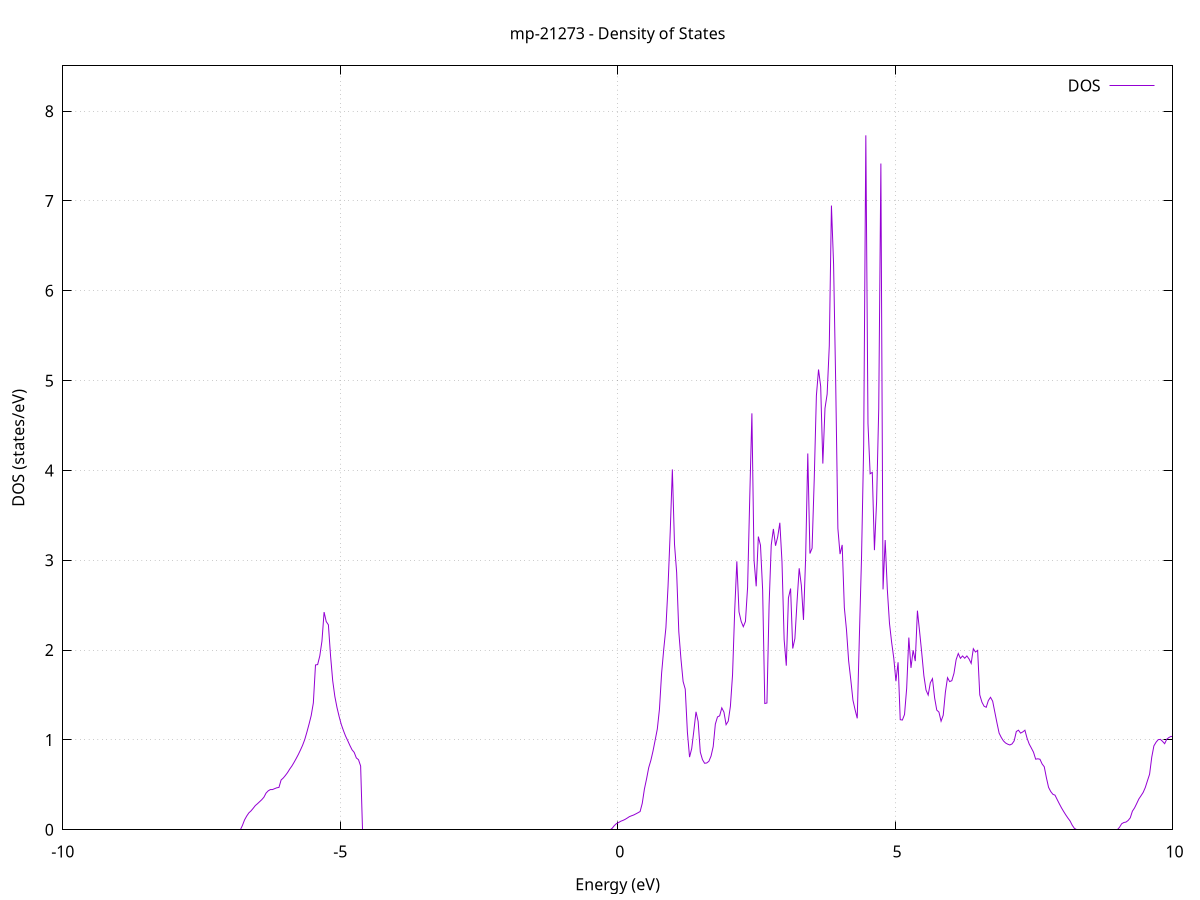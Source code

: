 set title 'mp-21273 - Density of States'
set xlabel 'Energy (eV)'
set ylabel 'DOS (states/eV)'
set grid
set xrange [-10:10]
set yrange [0:8.504]
set xzeroaxis lt -1
set terminal png size 800,600
set output 'mp-21273_dos_gnuplot.png'
plot '-' using 1:2 with lines title 'DOS'
-51.590600 0.000000
-51.551900 0.000000
-51.513100 0.000000
-51.474400 0.000000
-51.435600 0.000000
-51.396900 0.000000
-51.358200 0.000000
-51.319400 0.000000
-51.280700 0.000000
-51.241900 0.000000
-51.203200 0.000000
-51.164400 0.000000
-51.125700 0.000000
-51.086900 0.000000
-51.048200 0.000000
-51.009500 0.000000
-50.970700 0.000000
-50.932000 0.000000
-50.893200 0.000000
-50.854500 0.000000
-50.815700 0.000000
-50.777000 0.000000
-50.738200 0.000000
-50.699500 0.000000
-50.660800 0.000000
-50.622000 0.000000
-50.583300 0.000000
-50.544500 0.000000
-50.505800 0.000000
-50.467000 0.000000
-50.428300 0.000000
-50.389500 0.000000
-50.350800 0.000000
-50.312100 0.000000
-50.273300 0.000000
-50.234600 0.000000
-50.195800 0.000000
-50.157100 0.000000
-50.118300 0.000000
-50.079600 0.000000
-50.040800 0.000000
-50.002100 0.000000
-49.963300 0.000000
-49.924600 0.000000
-49.885900 0.000000
-49.847100 0.000000
-49.808400 0.000000
-49.769600 0.000000
-49.730900 0.000000
-49.692100 0.000000
-49.653400 0.000000
-49.614600 0.000000
-49.575900 0.000000
-49.537200 0.000000
-49.498400 0.000000
-49.459700 0.000000
-49.420900 0.000000
-49.382200 0.000000
-49.343400 0.000000
-49.304700 0.000000
-49.265900 0.000000
-49.227200 0.000000
-49.188500 0.000000
-49.149700 0.000000
-49.111000 0.000000
-49.072200 0.000000
-49.033500 0.000000
-48.994700 0.000000
-48.956000 0.000000
-48.917200 0.000000
-48.878500 0.000000
-48.839800 0.000000
-48.801000 0.000000
-48.762300 0.000000
-48.723500 0.000000
-48.684800 0.000000
-48.646000 0.000000
-48.607300 0.000000
-48.568500 0.000000
-48.529800 0.000000
-48.491000 0.000000
-48.452300 0.000000
-48.413600 0.000000
-48.374800 0.000000
-48.336100 0.000000
-48.297300 0.000000
-48.258600 0.000000
-48.219800 0.000000
-48.181100 0.000000
-48.142300 0.000000
-48.103600 0.000000
-48.064900 21.377100
-48.026100 19.480300
-47.987400 21.024100
-47.948600 15.935100
-47.909900 23.476400
-47.871100 0.000000
-47.832400 0.000000
-47.793600 44.021400
-47.754900 0.000000
-47.716200 0.000000
-47.677400 0.000000
-47.638700 0.000000
-47.599900 0.000000
-47.561200 0.000000
-47.522400 0.000000
-47.483700 0.000000
-47.444900 0.000000
-47.406200 0.000000
-47.367500 0.000000
-47.328700 0.000000
-47.290000 0.000000
-47.251200 0.000000
-47.212500 0.000000
-47.173700 0.000000
-47.135000 0.000000
-47.096200 0.000000
-47.057500 0.000000
-47.018700 0.000000
-46.980000 0.000000
-46.941300 0.000000
-46.902500 0.000000
-46.863800 0.000000
-46.825000 0.000000
-46.786300 0.000000
-46.747500 0.000000
-46.708800 0.000000
-46.670000 0.000000
-46.631300 0.000000
-46.592600 0.000000
-46.553800 0.000000
-46.515100 0.000000
-46.476300 0.000000
-46.437600 0.000000
-46.398800 0.000000
-46.360100 0.000000
-46.321300 0.000000
-46.282600 0.000000
-46.243900 0.000000
-46.205100 0.000000
-46.166400 0.000000
-46.127600 0.000000
-46.088900 0.000000
-46.050100 0.000000
-46.011400 0.000000
-45.972600 0.000000
-45.933900 0.000000
-45.895200 0.000000
-45.856400 0.000000
-45.817700 0.000000
-45.778900 0.000000
-45.740200 0.000000
-45.701400 0.000000
-45.662700 0.000000
-45.623900 0.000000
-45.585200 0.000000
-45.546400 0.000000
-45.507700 0.000000
-45.469000 0.000000
-45.430200 0.000000
-45.391500 0.000000
-45.352700 0.000000
-45.314000 0.000000
-45.275200 0.000000
-45.236500 0.000000
-45.197700 0.000000
-45.159000 0.000000
-45.120300 0.000000
-45.081500 0.000000
-45.042800 0.000000
-45.004000 0.000000
-44.965300 0.000000
-44.926500 0.000000
-44.887800 0.000000
-44.849000 0.000000
-44.810300 0.000000
-44.771600 0.000000
-44.732800 0.000000
-44.694100 0.000000
-44.655300 0.000000
-44.616600 0.000000
-44.577800 0.000000
-44.539100 0.000000
-44.500300 0.000000
-44.461600 0.000000
-44.422800 0.000000
-44.384100 0.000000
-44.345400 0.000000
-44.306600 0.000000
-44.267900 0.000000
-44.229100 0.000000
-44.190400 0.000000
-44.151600 0.000000
-44.112900 0.000000
-44.074100 0.000000
-44.035400 0.000000
-43.996700 0.000000
-43.957900 0.000000
-43.919200 0.000000
-43.880400 0.000000
-43.841700 0.000000
-43.802900 0.000000
-43.764200 0.000000
-43.725400 0.000000
-43.686700 0.000000
-43.648000 0.000000
-43.609200 0.000000
-43.570500 0.000000
-43.531700 0.000000
-43.493000 0.000000
-43.454200 0.000000
-43.415500 0.000000
-43.376700 0.000000
-43.338000 0.000000
-43.299300 0.000000
-43.260500 0.000000
-43.221800 0.000000
-43.183000 0.000000
-43.144300 0.000000
-43.105500 0.000000
-43.066800 0.000000
-43.028000 0.000000
-42.989300 0.000000
-42.950500 0.000000
-42.911800 0.000000
-42.873100 0.000000
-42.834300 0.000000
-42.795600 0.000000
-42.756800 0.000000
-42.718100 0.000000
-42.679300 0.000000
-42.640600 0.000000
-42.601800 0.000000
-42.563100 0.000000
-42.524400 0.000000
-42.485600 0.000000
-42.446900 0.000000
-42.408100 0.000000
-42.369400 0.000000
-42.330600 0.000000
-42.291900 0.000000
-42.253100 0.000000
-42.214400 0.000000
-42.175700 0.000000
-42.136900 0.000000
-42.098200 0.000000
-42.059400 0.000000
-42.020700 0.000000
-41.981900 0.000000
-41.943200 0.000000
-41.904400 0.000000
-41.865700 0.000000
-41.827000 0.000000
-41.788200 0.000000
-41.749500 0.000000
-41.710700 0.000000
-41.672000 0.000000
-41.633200 0.000000
-41.594500 0.000000
-41.555700 0.000000
-41.517000 0.000000
-41.478200 0.000000
-41.439500 0.000000
-41.400800 0.000000
-41.362000 0.000000
-41.323300 0.000000
-41.284500 0.000000
-41.245800 0.000000
-41.207000 0.000000
-41.168300 0.000000
-41.129500 0.000000
-41.090800 0.000000
-41.052100 0.000000
-41.013300 0.000000
-40.974600 0.000000
-40.935800 0.000000
-40.897100 0.000000
-40.858300 0.000000
-40.819600 0.000000
-40.780800 0.000000
-40.742100 0.000000
-40.703400 0.000000
-40.664600 0.000000
-40.625900 0.000000
-40.587100 0.000000
-40.548400 0.000000
-40.509600 0.000000
-40.470900 0.000000
-40.432100 0.000000
-40.393400 0.000000
-40.354700 0.000000
-40.315900 0.000000
-40.277200 0.000000
-40.238400 0.000000
-40.199700 0.000000
-40.160900 0.000000
-40.122200 0.000000
-40.083400 0.000000
-40.044700 0.000000
-40.005900 0.000000
-39.967200 0.000000
-39.928500 0.000000
-39.889700 0.000000
-39.851000 0.000000
-39.812200 0.000000
-39.773500 0.000000
-39.734700 0.000000
-39.696000 0.000000
-39.657200 0.000000
-39.618500 0.000000
-39.579800 0.000000
-39.541000 0.000000
-39.502300 0.000000
-39.463500 0.000000
-39.424800 0.000000
-39.386000 0.000000
-39.347300 0.000000
-39.308500 0.000000
-39.269800 0.000000
-39.231100 0.000000
-39.192300 0.000000
-39.153600 0.000000
-39.114800 0.000000
-39.076100 0.000000
-39.037300 0.000000
-38.998600 0.000000
-38.959800 0.000000
-38.921100 0.000000
-38.882400 0.000000
-38.843600 0.000000
-38.804900 0.000000
-38.766100 0.000000
-38.727400 0.000000
-38.688600 0.000000
-38.649900 0.000000
-38.611100 0.000000
-38.572400 0.000000
-38.533600 0.000000
-38.494900 0.000000
-38.456200 0.000000
-38.417400 0.000000
-38.378700 0.000000
-38.339900 0.000000
-38.301200 0.000000
-38.262400 0.000000
-38.223700 0.000000
-38.184900 0.000000
-38.146200 0.000000
-38.107500 0.000000
-38.068700 0.000000
-38.030000 0.000000
-37.991200 0.000000
-37.952500 0.000000
-37.913700 0.000000
-37.875000 0.000000
-37.836200 0.000000
-37.797500 0.000000
-37.758800 0.000000
-37.720000 0.000000
-37.681300 0.000000
-37.642500 0.000000
-37.603800 0.000000
-37.565000 0.000000
-37.526300 0.000000
-37.487500 0.000000
-37.448800 0.000000
-37.410100 0.000000
-37.371300 0.000000
-37.332600 0.000000
-37.293800 0.000000
-37.255100 0.000000
-37.216300 0.000000
-37.177600 0.000000
-37.138800 0.000000
-37.100100 0.000000
-37.061300 0.000000
-37.022600 0.000000
-36.983900 0.000000
-36.945100 0.000000
-36.906400 0.000000
-36.867600 0.000000
-36.828900 0.000000
-36.790100 0.000000
-36.751400 0.000000
-36.712600 0.000000
-36.673900 0.000000
-36.635200 0.000000
-36.596400 0.000000
-36.557700 0.000000
-36.518900 0.000000
-36.480200 0.000000
-36.441400 0.000000
-36.402700 0.000000
-36.363900 0.000000
-36.325200 0.000000
-36.286500 0.000000
-36.247700 0.000000
-36.209000 0.000000
-36.170200 0.000000
-36.131500 0.000000
-36.092700 0.000000
-36.054000 0.000000
-36.015200 0.000000
-35.976500 0.000000
-35.937700 0.000000
-35.899000 0.000000
-35.860300 0.000000
-35.821500 0.000000
-35.782800 0.000000
-35.744000 0.000000
-35.705300 0.000000
-35.666500 0.000000
-35.627800 0.000000
-35.589000 0.000000
-35.550300 0.000000
-35.511600 0.000000
-35.472800 0.000000
-35.434100 0.000000
-35.395300 0.000000
-35.356600 0.000000
-35.317800 0.000000
-35.279100 0.000000
-35.240300 0.000000
-35.201600 0.000000
-35.162900 0.000000
-35.124100 0.000000
-35.085400 0.000000
-35.046600 0.000000
-35.007900 0.000000
-34.969100 0.000000
-34.930400 0.000000
-34.891600 0.000000
-34.852900 0.000000
-34.814200 0.000000
-34.775400 0.000000
-34.736700 0.000000
-34.697900 0.000000
-34.659200 0.000000
-34.620400 0.000000
-34.581700 0.000000
-34.542900 0.000000
-34.504200 0.000000
-34.465400 0.000000
-34.426700 0.000000
-34.388000 0.000000
-34.349200 0.000000
-34.310500 0.000000
-34.271700 0.000000
-34.233000 0.000000
-34.194200 0.000000
-34.155500 0.000000
-34.116700 0.000000
-34.078000 0.000000
-34.039300 0.000000
-34.000500 0.000000
-33.961800 0.000000
-33.923000 0.000000
-33.884300 0.000000
-33.845500 0.000000
-33.806800 0.000000
-33.768000 0.000000
-33.729300 0.000000
-33.690600 0.000000
-33.651800 0.000000
-33.613100 0.000000
-33.574300 0.000000
-33.535600 0.000000
-33.496800 0.000000
-33.458100 0.000000
-33.419300 0.000000
-33.380600 0.000000
-33.341900 0.000000
-33.303100 0.000000
-33.264400 0.000000
-33.225600 0.000000
-33.186900 0.000000
-33.148100 0.000000
-33.109400 0.000000
-33.070600 0.000000
-33.031900 0.000000
-32.993100 0.000000
-32.954400 0.000000
-32.915700 0.000000
-32.876900 0.000000
-32.838200 0.000000
-32.799400 0.000000
-32.760700 0.000000
-32.721900 0.000000
-32.683200 0.000000
-32.644400 0.000000
-32.605700 0.000000
-32.567000 0.000000
-32.528200 0.000000
-32.489500 0.000000
-32.450700 0.000000
-32.412000 0.000000
-32.373200 0.000000
-32.334500 0.000000
-32.295700 0.000000
-32.257000 0.000000
-32.218300 0.000000
-32.179500 0.000000
-32.140800 0.000000
-32.102000 0.000000
-32.063300 0.000000
-32.024500 0.000000
-31.985800 0.000000
-31.947000 0.000000
-31.908300 0.000000
-31.869600 0.000000
-31.830800 0.000000
-31.792100 0.000000
-31.753300 0.000000
-31.714600 0.000000
-31.675800 0.000000
-31.637100 0.000000
-31.598300 0.000000
-31.559600 0.000000
-31.520800 0.000000
-31.482100 0.000000
-31.443400 0.000000
-31.404600 0.000000
-31.365900 0.000000
-31.327100 0.000000
-31.288400 0.000000
-31.249600 0.000000
-31.210900 0.000000
-31.172100 0.000000
-31.133400 0.000000
-31.094700 0.000000
-31.055900 0.000000
-31.017200 0.000000
-30.978400 0.000000
-30.939700 0.000000
-30.900900 0.000000
-30.862200 0.000000
-30.823400 0.000000
-30.784700 0.000000
-30.746000 0.000000
-30.707200 0.000000
-30.668500 0.000000
-30.629700 0.000000
-30.591000 0.000000
-30.552200 0.000000
-30.513500 0.000000
-30.474700 0.000000
-30.436000 0.000000
-30.397300 0.000000
-30.358500 0.000000
-30.319800 0.000000
-30.281000 0.000000
-30.242300 0.000000
-30.203500 0.000000
-30.164800 0.000000
-30.126000 0.000000
-30.087300 0.000000
-30.048500 0.000000
-30.009800 0.000000
-29.971100 0.000000
-29.932300 0.000000
-29.893600 0.000000
-29.854800 0.000000
-29.816100 0.000000
-29.777300 0.000000
-29.738600 0.000000
-29.699800 0.000000
-29.661100 0.000000
-29.622400 0.000000
-29.583600 0.000000
-29.544900 0.000000
-29.506100 0.000000
-29.467400 0.000000
-29.428600 0.000000
-29.389900 0.000000
-29.351100 0.000000
-29.312400 0.000000
-29.273700 0.000000
-29.234900 0.000000
-29.196200 0.000000
-29.157400 0.000000
-29.118700 0.000000
-29.079900 0.000000
-29.041200 0.000000
-29.002400 0.000000
-28.963700 0.000000
-28.925000 0.000000
-28.886200 0.000000
-28.847500 0.000000
-28.808700 0.000000
-28.770000 0.000000
-28.731200 0.000000
-28.692500 0.000000
-28.653700 0.000000
-28.615000 0.000000
-28.576200 0.000000
-28.537500 0.000000
-28.498800 0.000000
-28.460000 0.000000
-28.421300 0.000000
-28.382500 0.000000
-28.343800 0.000000
-28.305000 0.000000
-28.266300 0.000000
-28.227500 0.000000
-28.188800 0.000000
-28.150100 0.000000
-28.111300 0.000000
-28.072600 0.000000
-28.033800 0.000000
-27.995100 0.000000
-27.956300 0.000000
-27.917600 0.000000
-27.878800 0.000000
-27.840100 0.000000
-27.801400 0.000000
-27.762600 0.000000
-27.723900 0.000000
-27.685100 0.000000
-27.646400 0.000000
-27.607600 0.000000
-27.568900 0.000000
-27.530100 0.000000
-27.491400 0.000000
-27.452600 0.000000
-27.413900 0.000000
-27.375200 0.000000
-27.336400 0.000000
-27.297700 0.000000
-27.258900 0.000000
-27.220200 0.000000
-27.181400 0.000000
-27.142700 0.000000
-27.103900 0.000000
-27.065200 0.000000
-27.026500 0.000000
-26.987700 0.000000
-26.949000 0.000000
-26.910200 0.000000
-26.871500 0.000000
-26.832700 0.000000
-26.794000 0.000000
-26.755200 0.000000
-26.716500 0.000000
-26.677800 0.000000
-26.639000 0.000000
-26.600300 0.000000
-26.561500 0.000000
-26.522800 0.000000
-26.484000 0.000000
-26.445300 0.000000
-26.406500 0.000000
-26.367800 0.000000
-26.329100 0.000000
-26.290300 0.000000
-26.251600 0.000000
-26.212800 0.000000
-26.174100 0.000000
-26.135300 0.000000
-26.096600 0.000000
-26.057800 0.000000
-26.019100 0.000000
-25.980300 0.000000
-25.941600 0.000000
-25.902900 0.000000
-25.864100 0.000000
-25.825400 0.000000
-25.786600 0.000000
-25.747900 0.000000
-25.709100 0.000000
-25.670400 0.000000
-25.631600 0.000000
-25.592900 0.000000
-25.554200 0.000000
-25.515400 0.000000
-25.476700 0.000000
-25.437900 0.000000
-25.399200 0.000000
-25.360400 0.000000
-25.321700 0.000000
-25.282900 0.000000
-25.244200 0.000000
-25.205500 0.000000
-25.166700 0.000000
-25.128000 0.000000
-25.089200 0.000000
-25.050500 0.000000
-25.011700 0.000000
-24.973000 0.000000
-24.934200 0.000000
-24.895500 0.000000
-24.856800 0.000000
-24.818000 0.000000
-24.779300 0.000000
-24.740500 0.000000
-24.701800 0.000000
-24.663000 0.000000
-24.624300 0.000000
-24.585500 0.000000
-24.546800 0.000000
-24.508000 0.000000
-24.469300 0.000000
-24.430600 0.000000
-24.391800 0.000000
-24.353100 0.000000
-24.314300 0.000000
-24.275600 0.000000
-24.236800 0.000000
-24.198100 0.000000
-24.159300 0.000000
-24.120600 0.000000
-24.081900 0.000000
-24.043100 0.000000
-24.004400 0.000000
-23.965600 0.000000
-23.926900 0.000000
-23.888100 0.000000
-23.849400 0.000000
-23.810600 0.000000
-23.771900 0.000000
-23.733200 0.000000
-23.694400 0.000000
-23.655700 0.000000
-23.616900 0.000000
-23.578200 0.000000
-23.539400 0.000000
-23.500700 0.000000
-23.461900 0.000000
-23.423200 0.000000
-23.384500 0.000000
-23.345700 0.000000
-23.307000 0.000000
-23.268200 0.000000
-23.229500 0.000000
-23.190700 0.000000
-23.152000 0.000000
-23.113200 0.000000
-23.074500 0.000000
-23.035700 0.000000
-22.997000 0.000000
-22.958300 0.000000
-22.919500 0.000000
-22.880800 0.000000
-22.842000 0.000000
-22.803300 0.000000
-22.764500 0.000000
-22.725800 0.000000
-22.687000 0.000000
-22.648300 0.000000
-22.609600 0.000000
-22.570800 0.000000
-22.532100 0.000000
-22.493300 0.000000
-22.454600 0.000000
-22.415800 0.000000
-22.377100 0.000000
-22.338300 0.000000
-22.299600 0.000000
-22.260900 0.000000
-22.222100 0.000000
-22.183400 0.000000
-22.144600 0.000000
-22.105900 0.000000
-22.067100 0.000000
-22.028400 0.000000
-21.989600 0.000000
-21.950900 0.000000
-21.912200 0.000000
-21.873400 0.000000
-21.834700 0.000000
-21.795900 0.000000
-21.757200 0.000000
-21.718400 0.000000
-21.679700 0.000000
-21.640900 0.000000
-21.602200 0.000000
-21.563400 0.000000
-21.524700 0.000000
-21.486000 0.000000
-21.447200 0.000000
-21.408500 0.000000
-21.369700 0.000000
-21.331000 0.000000
-21.292200 0.000000
-21.253500 0.000000
-21.214700 0.000000
-21.176000 0.000000
-21.137300 0.000000
-21.098500 0.000000
-21.059800 0.000000
-21.021000 0.000000
-20.982300 0.000000
-20.943500 0.000000
-20.904800 0.000000
-20.866000 0.000000
-20.827300 0.000000
-20.788600 0.000000
-20.749800 0.000000
-20.711100 0.000000
-20.672300 0.000000
-20.633600 0.000000
-20.594800 0.000000
-20.556100 0.000000
-20.517300 0.000000
-20.478600 0.000000
-20.439900 0.000000
-20.401100 0.000000
-20.362400 0.000000
-20.323600 0.000000
-20.284900 0.000000
-20.246100 0.000000
-20.207400 0.000000
-20.168600 0.000000
-20.129900 0.000000
-20.091100 0.000000
-20.052400 0.000000
-20.013700 0.000000
-19.974900 0.000000
-19.936200 0.000000
-19.897400 0.000000
-19.858700 0.000000
-19.819900 0.000000
-19.781200 0.000000
-19.742400 0.000000
-19.703700 0.000000
-19.665000 0.000000
-19.626200 0.000000
-19.587500 0.000000
-19.548700 0.000000
-19.510000 0.000000
-19.471200 0.000000
-19.432500 0.000000
-19.393700 0.000000
-19.355000 0.000000
-19.316300 0.000000
-19.277500 0.000000
-19.238800 0.000000
-19.200000 0.000000
-19.161300 0.000000
-19.122500 0.000000
-19.083800 0.000000
-19.045000 0.000000
-19.006300 0.000000
-18.967500 0.000000
-18.928800 0.000000
-18.890100 0.000000
-18.851300 0.000000
-18.812600 0.000000
-18.773800 0.000000
-18.735100 0.000000
-18.696300 0.000000
-18.657600 0.000000
-18.618800 0.000000
-18.580100 0.000000
-18.541400 0.000000
-18.502600 0.000000
-18.463900 0.000000
-18.425100 0.000000
-18.386400 0.000000
-18.347600 0.000000
-18.308900 0.000000
-18.270100 0.000000
-18.231400 0.000000
-18.192700 0.000000
-18.153900 0.000000
-18.115200 0.000000
-18.076400 0.000000
-18.037700 0.000000
-17.998900 0.000000
-17.960200 0.000000
-17.921400 0.000000
-17.882700 0.000000
-17.844000 0.000000
-17.805200 0.000000
-17.766500 0.000000
-17.727700 0.000000
-17.689000 0.000000
-17.650200 0.000000
-17.611500 0.000000
-17.572700 0.000000
-17.534000 0.000000
-17.495200 0.000000
-17.456500 0.000000
-17.417800 0.000000
-17.379000 0.000000
-17.340300 0.000000
-17.301500 0.000000
-17.262800 0.000000
-17.224000 0.000000
-17.185300 0.000000
-17.146500 0.000000
-17.107800 0.000000
-17.069100 0.000000
-17.030300 0.000000
-16.991600 0.000000
-16.952800 0.000000
-16.914100 0.000000
-16.875300 0.000000
-16.836600 0.000000
-16.797800 0.000000
-16.759100 0.000000
-16.720400 0.000000
-16.681600 0.000000
-16.642900 0.000000
-16.604100 0.000000
-16.565400 0.000000
-16.526600 0.000000
-16.487900 0.000000
-16.449100 0.000000
-16.410400 0.000000
-16.371700 0.000000
-16.332900 0.000000
-16.294200 0.000000
-16.255400 0.000000
-16.216700 0.000000
-16.177900 0.000000
-16.139200 0.000000
-16.100400 0.000000
-16.061700 0.000000
-16.022900 0.000000
-15.984200 0.000000
-15.945500 0.000000
-15.906700 0.000000
-15.868000 0.000000
-15.829200 0.000000
-15.790500 0.000000
-15.751700 0.000000
-15.713000 0.000000
-15.674200 0.000000
-15.635500 0.000000
-15.596800 0.000000
-15.558000 0.000000
-15.519300 0.000000
-15.480500 0.000000
-15.441800 0.000000
-15.403000 0.000000
-15.364300 0.000000
-15.325500 0.000000
-15.286800 0.000000
-15.248100 0.000000
-15.209300 0.000000
-15.170600 0.000000
-15.131800 0.000000
-15.093100 0.000000
-15.054300 0.000000
-15.015600 0.000000
-14.976800 0.000000
-14.938100 0.000000
-14.899400 0.000000
-14.860600 0.000000
-14.821900 0.000000
-14.783100 0.000000
-14.744400 0.000000
-14.705600 0.000000
-14.666900 0.000000
-14.628100 0.000000
-14.589400 0.000000
-14.550600 0.000000
-14.511900 0.000000
-14.473200 0.000000
-14.434400 0.000000
-14.395700 0.000000
-14.356900 0.000000
-14.318200 0.000000
-14.279400 0.000000
-14.240700 0.000000
-14.201900 0.000000
-14.163200 0.000000
-14.124500 0.000000
-14.085700 0.000000
-14.047000 0.000000
-14.008200 0.000000
-13.969500 0.000000
-13.930700 0.000000
-13.892000 0.000000
-13.853200 0.000000
-13.814500 0.000000
-13.775800 0.000000
-13.737000 0.000000
-13.698300 0.000000
-13.659500 0.000000
-13.620800 0.000000
-13.582000 0.000000
-13.543300 0.000000
-13.504500 0.000000
-13.465800 0.000000
-13.427100 0.000000
-13.388300 0.000000
-13.349600 0.000000
-13.310800 0.000000
-13.272100 0.000000
-13.233300 0.000000
-13.194600 0.000000
-13.155800 0.000000
-13.117100 0.000000
-13.078300 0.000000
-13.039600 0.000000
-13.000900 0.000000
-12.962100 0.000000
-12.923400 0.000000
-12.884600 0.000000
-12.845900 0.000000
-12.807100 0.000000
-12.768400 0.000000
-12.729600 0.000000
-12.690900 0.000000
-12.652200 0.000000
-12.613400 0.000000
-12.574700 0.000000
-12.535900 0.000000
-12.497200 0.000000
-12.458400 0.000000
-12.419700 0.000000
-12.380900 0.000000
-12.342200 0.000000
-12.303500 0.000000
-12.264700 0.000000
-12.226000 0.000000
-12.187200 0.000000
-12.148500 0.000000
-12.109700 0.000000
-12.071000 0.000000
-12.032200 0.000000
-11.993500 0.000000
-11.954800 0.000000
-11.916000 0.000000
-11.877300 0.000000
-11.838500 0.000000
-11.799800 0.000000
-11.761000 0.000000
-11.722300 0.000000
-11.683500 0.000000
-11.644800 0.000000
-11.606000 0.000000
-11.567300 0.000000
-11.528600 0.000000
-11.489800 0.000000
-11.451100 0.000000
-11.412300 0.000000
-11.373600 0.000000
-11.334800 0.000000
-11.296100 0.000000
-11.257300 0.000000
-11.218600 0.000000
-11.179900 0.000000
-11.141100 0.000000
-11.102400 0.000000
-11.063600 0.000000
-11.024900 0.000000
-10.986100 0.000000
-10.947400 0.000000
-10.908600 0.000000
-10.869900 0.000000
-10.831200 0.000000
-10.792400 0.000000
-10.753700 0.000000
-10.714900 0.000000
-10.676200 0.000000
-10.637400 0.000000
-10.598700 0.000000
-10.559900 0.000000
-10.521200 0.000000
-10.482400 0.000000
-10.443700 0.000000
-10.405000 0.000000
-10.366200 0.000000
-10.327500 0.000000
-10.288700 0.000000
-10.250000 0.000000
-10.211200 0.000000
-10.172500 0.000000
-10.133700 0.000000
-10.095000 0.000000
-10.056300 0.000000
-10.017500 0.000000
-9.978800 0.000000
-9.940000 0.000000
-9.901300 0.000000
-9.862500 0.000000
-9.823800 0.000000
-9.785000 0.000000
-9.746300 0.000000
-9.707600 0.000000
-9.668800 0.000000
-9.630100 0.000000
-9.591300 0.000000
-9.552600 0.000000
-9.513800 0.000000
-9.475100 0.000000
-9.436300 0.000000
-9.397600 0.000000
-9.358900 0.000000
-9.320100 0.000000
-9.281400 0.000000
-9.242600 0.000000
-9.203900 0.000000
-9.165100 0.000000
-9.126400 0.000000
-9.087600 0.000000
-9.048900 0.000000
-9.010100 0.000000
-8.971400 0.000000
-8.932700 0.000000
-8.893900 0.000000
-8.855200 0.000000
-8.816400 0.000000
-8.777700 0.000000
-8.738900 0.000000
-8.700200 0.000000
-8.661400 0.000000
-8.622700 0.000000
-8.584000 0.000000
-8.545200 0.000000
-8.506500 0.000000
-8.467700 0.000000
-8.429000 0.000000
-8.390200 0.000000
-8.351500 0.000000
-8.312700 0.000000
-8.274000 0.000000
-8.235300 0.000000
-8.196500 0.000000
-8.157800 0.000000
-8.119000 0.000000
-8.080300 0.000000
-8.041500 0.000000
-8.002800 0.000000
-7.964000 0.000000
-7.925300 0.000000
-7.886600 0.000000
-7.847800 0.000000
-7.809100 0.000000
-7.770300 0.000000
-7.731600 0.000000
-7.692800 0.000000
-7.654100 0.000000
-7.615300 0.000000
-7.576600 0.000000
-7.537800 0.000000
-7.499100 0.000000
-7.460400 0.000000
-7.421600 0.000000
-7.382900 0.000000
-7.344100 0.000000
-7.305400 0.000000
-7.266600 0.000000
-7.227900 0.000000
-7.189100 0.000000
-7.150400 0.000000
-7.111700 0.000000
-7.072900 0.000000
-7.034200 0.000000
-6.995400 0.000000
-6.956700 0.000000
-6.917900 0.000000
-6.879200 0.000000
-6.840400 0.000000
-6.801700 0.000000
-6.763000 0.047600
-6.724200 0.110100
-6.685500 0.152600
-6.646700 0.188200
-6.608000 0.210000
-6.569200 0.238600
-6.530500 0.269300
-6.491700 0.289900
-6.453000 0.312300
-6.414300 0.334900
-6.375500 0.362300
-6.336800 0.408500
-6.298000 0.433400
-6.259300 0.447400
-6.220500 0.447700
-6.181800 0.457900
-6.143000 0.467400
-6.104300 0.471500
-6.065500 0.553900
-6.026800 0.576100
-5.988100 0.604800
-5.949300 0.636800
-5.910600 0.675400
-5.871800 0.709200
-5.833100 0.749300
-5.794300 0.792400
-5.755600 0.837600
-5.716800 0.887600
-5.678100 0.940700
-5.639400 1.004300
-5.600600 1.087000
-5.561900 1.176100
-5.523100 1.271300
-5.484400 1.412000
-5.445600 1.834900
-5.406900 1.838900
-5.368100 1.935600
-5.329400 2.099700
-5.290700 2.423500
-5.251900 2.317400
-5.213200 2.282000
-5.174400 1.938800
-5.135700 1.661000
-5.096900 1.484300
-5.058200 1.361100
-5.019400 1.260400
-4.980700 1.172200
-4.942000 1.104300
-4.903200 1.042400
-4.864500 0.991700
-4.825700 0.938600
-4.787000 0.890500
-4.748200 0.861700
-4.709500 0.799900
-4.670700 0.780300
-4.632000 0.709500
-4.593200 0.000000
-4.554500 0.000000
-4.515800 0.000000
-4.477000 0.000000
-4.438300 0.000000
-4.399500 0.000000
-4.360800 0.000000
-4.322000 0.000000
-4.283300 0.000000
-4.244500 0.000000
-4.205800 0.000000
-4.167100 0.000000
-4.128300 0.000000
-4.089600 0.000000
-4.050800 0.000000
-4.012100 0.000000
-3.973300 0.000000
-3.934600 0.000000
-3.895800 0.000000
-3.857100 0.000000
-3.818400 0.000000
-3.779600 0.000000
-3.740900 0.000000
-3.702100 0.000000
-3.663400 0.000000
-3.624600 0.000000
-3.585900 0.000000
-3.547100 0.000000
-3.508400 0.000000
-3.469700 0.000000
-3.430900 0.000000
-3.392200 0.000000
-3.353400 0.000000
-3.314700 0.000000
-3.275900 0.000000
-3.237200 0.000000
-3.198400 0.000000
-3.159700 0.000000
-3.120900 0.000000
-3.082200 0.000000
-3.043500 0.000000
-3.004700 0.000000
-2.966000 0.000000
-2.927200 0.000000
-2.888500 0.000000
-2.849700 0.000000
-2.811000 0.000000
-2.772200 0.000000
-2.733500 0.000000
-2.694800 0.000000
-2.656000 0.000000
-2.617300 0.000000
-2.578500 0.000000
-2.539800 0.000000
-2.501000 0.000000
-2.462300 0.000000
-2.423500 0.000000
-2.384800 0.000000
-2.346100 0.000000
-2.307300 0.000000
-2.268600 0.000000
-2.229800 0.000000
-2.191100 0.000000
-2.152300 0.000000
-2.113600 0.000000
-2.074800 0.000000
-2.036100 0.000000
-1.997300 0.000000
-1.958600 0.000000
-1.919900 0.000000
-1.881100 0.000000
-1.842400 0.000000
-1.803600 0.000000
-1.764900 0.000000
-1.726100 0.000000
-1.687400 0.000000
-1.648600 0.000000
-1.609900 0.000000
-1.571200 0.000000
-1.532400 0.000000
-1.493700 0.000000
-1.454900 0.000000
-1.416200 0.000000
-1.377400 0.000000
-1.338700 0.000000
-1.299900 0.000000
-1.261200 0.000000
-1.222500 0.000000
-1.183700 0.000000
-1.145000 0.000000
-1.106200 0.000000
-1.067500 0.000000
-1.028700 0.000000
-0.990000 0.000000
-0.951200 0.000000
-0.912500 0.000000
-0.873800 0.000000
-0.835000 0.000000
-0.796300 0.000000
-0.757500 0.000000
-0.718800 0.000000
-0.680000 0.000000
-0.641300 0.000000
-0.602500 0.000000
-0.563800 0.000000
-0.525000 0.000000
-0.486300 0.000000
-0.447600 0.000000
-0.408800 0.000000
-0.370100 0.000000
-0.331300 0.000000
-0.292600 0.000000
-0.253800 0.000000
-0.215100 0.000000
-0.176300 0.000000
-0.137600 0.000000
-0.098900 0.016200
-0.060100 0.046600
-0.021400 0.069300
0.017400 0.080800
0.056100 0.095000
0.094900 0.104200
0.133600 0.115500
0.172400 0.130200
0.211100 0.145900
0.249800 0.155700
0.288600 0.164500
0.327300 0.176700
0.366100 0.189400
0.404800 0.203100
0.443600 0.294100
0.482300 0.453300
0.521100 0.566100
0.559800 0.691400
0.598500 0.772500
0.637300 0.876500
0.676000 0.997300
0.714800 1.121400
0.753500 1.343000
0.792300 1.742500
0.831000 2.011600
0.869800 2.248800
0.908500 2.714300
0.947300 3.312400
0.986000 4.011400
1.024700 3.178700
1.063500 2.864100
1.102200 2.204100
1.141000 1.902000
1.179700 1.651100
1.218500 1.565600
1.257200 1.085100
1.296000 0.808900
1.334700 0.904000
1.373400 1.102500
1.412200 1.313300
1.450900 1.205000
1.489700 0.864400
1.528400 0.781300
1.567200 0.740400
1.605900 0.743700
1.644700 0.762800
1.683400 0.820400
1.722100 0.926000
1.760900 1.176700
1.799600 1.256600
1.838400 1.268300
1.877100 1.357300
1.915900 1.309600
1.954600 1.170100
1.993400 1.209200
2.032100 1.374200
2.070800 1.724300
2.109600 2.439100
2.148300 2.988500
2.187100 2.425900
2.225800 2.320400
2.264600 2.260800
2.303300 2.319000
2.342100 2.699000
2.380800 3.693600
2.419600 4.636100
2.458300 3.001000
2.497000 2.710100
2.535800 3.264100
2.574500 3.167200
2.613300 2.668600
2.652000 1.405800
2.690800 1.411300
2.729500 2.501700
2.768300 3.169700
2.807000 3.349400
2.845700 3.162000
2.884500 3.260500
2.923200 3.417800
2.962000 2.983400
3.000700 2.118200
3.039500 1.826800
3.078200 2.581600
3.117000 2.685500
3.155700 2.017800
3.194400 2.128900
3.233200 2.538700
3.271900 2.911100
3.310700 2.720300
3.349400 2.336300
3.388200 3.031200
3.426900 4.189300
3.465700 3.075300
3.504400 3.134600
3.543100 3.901700
3.581900 4.832600
3.620600 5.123600
3.659400 4.935900
3.698100 4.076500
3.736900 4.691400
3.775600 4.849700
3.814400 5.387300
3.853100 6.949200
3.891900 6.295300
3.930600 4.948700
3.969300 3.354100
4.008100 3.069200
4.046800 3.171100
4.085600 2.473000
4.124300 2.225900
4.163100 1.879800
4.201800 1.670600
4.240600 1.443500
4.279300 1.336400
4.318000 1.240500
4.356800 2.153400
4.395500 3.033500
4.434300 4.280400
4.473000 7.731100
4.511800 4.523500
4.550500 3.963200
4.589300 3.978600
4.628000 3.112900
4.666700 3.647800
4.705500 4.689100
4.744200 7.416600
4.783000 2.676000
4.821700 3.225500
4.860500 2.673900
4.899200 2.298500
4.938000 2.087300
4.976700 1.910700
5.015400 1.653700
5.054200 1.864800
5.092900 1.225400
5.131700 1.221700
5.170400 1.283800
5.209200 1.576400
5.247900 2.140100
5.286700 1.802500
5.325400 1.999100
5.364200 1.877900
5.402900 2.439200
5.441600 2.209700
5.480400 1.970500
5.519100 1.715500
5.557900 1.555400
5.596600 1.499700
5.635400 1.636400
5.674100 1.682200
5.712900 1.467900
5.751600 1.332200
5.790300 1.310300
5.829100 1.208600
5.867800 1.275300
5.906600 1.530000
5.945300 1.693100
5.984100 1.649500
6.022800 1.659700
6.061600 1.741400
6.100300 1.893600
6.139000 1.962200
6.177800 1.908700
6.216500 1.935100
6.255300 1.909600
6.294000 1.935100
6.332800 1.902200
6.371500 1.852300
6.410300 2.015600
6.449000 1.979100
6.487800 1.997000
6.526500 1.501700
6.565200 1.421300
6.604000 1.375600
6.642700 1.363700
6.681500 1.439100
6.720200 1.474600
6.759000 1.431400
6.797700 1.310000
6.836500 1.189700
6.875200 1.075900
6.913900 1.027900
6.952700 0.989900
6.991400 0.966200
7.030200 0.952800
7.068900 0.944200
7.107700 0.955500
7.146400 0.989700
7.185200 1.094000
7.223900 1.108600
7.262600 1.075900
7.301400 1.089200
7.340100 1.108200
7.378900 1.019300
7.417600 0.954200
7.456400 0.909600
7.495100 0.863300
7.533900 0.785900
7.572600 0.790300
7.611300 0.785100
7.650100 0.733000
7.688800 0.701500
7.727600 0.578900
7.766300 0.472500
7.805100 0.426100
7.843800 0.395400
7.882600 0.385200
7.921300 0.336800
7.960100 0.289800
7.998800 0.244600
8.037500 0.204100
8.076300 0.165800
8.115000 0.130500
8.153800 0.098200
8.192500 0.051300
8.231300 0.016000
8.270000 0.000000
8.308800 0.000000
8.347500 0.000000
8.386200 0.000000
8.425000 0.000000
8.463700 0.000000
8.502500 0.000000
8.541200 0.000000
8.580000 0.000000
8.618700 0.000000
8.657500 0.000000
8.696200 0.000000
8.734900 0.000000
8.773700 0.000000
8.812400 0.000000
8.851200 0.000000
8.889900 0.000000
8.928700 0.000000
8.967400 0.000000
9.006200 0.000000
9.044900 0.027500
9.083600 0.066700
9.122400 0.080900
9.161100 0.085500
9.199900 0.103400
9.238600 0.132800
9.277400 0.207200
9.316100 0.243300
9.354900 0.292100
9.393600 0.343100
9.432400 0.378700
9.471100 0.415700
9.509800 0.470700
9.548600 0.545700
9.587300 0.618900
9.626100 0.808300
9.664800 0.934100
9.703600 0.974500
9.742300 1.003100
9.781100 1.006400
9.819800 0.984900
9.858500 0.958400
9.897300 1.008600
9.936000 1.027400
9.974800 1.040000
10.013500 1.033200
10.052300 1.033800
10.091000 1.032300
10.129800 1.046100
10.168500 1.061400
10.207200 1.071900
10.246000 1.073500
10.284700 1.085100
10.323500 1.102800
10.362200 1.139300
10.401000 1.170700
10.439700 1.224900
10.478500 1.285100
10.517200 1.242700
10.555900 1.209500
10.594700 1.157500
10.633400 1.099500
10.672200 1.044000
10.710900 0.961800
10.749700 0.866100
10.788400 0.799300
10.827200 0.764700
10.865900 0.738400
10.904700 0.717300
10.943400 0.702000
10.982100 0.691800
11.020900 0.689400
11.059600 0.684700
11.098400 0.717400
11.137100 0.868100
11.175900 0.918600
11.214600 0.948600
11.253400 0.996700
11.292100 1.071400
11.330800 1.104100
11.369600 1.117700
11.408300 1.143700
11.447100 1.211000
11.485800 1.211100
11.524600 1.204900
11.563300 1.225200
11.602100 1.246100
11.640800 1.240600
11.679500 1.304100
11.718300 1.398500
11.757000 1.347600
11.795800 1.379700
11.834500 1.361000
11.873300 1.372500
11.912000 1.248900
11.950800 1.142200
11.989500 1.114200
12.028200 1.208200
12.067000 1.207400
12.105700 1.210000
12.144500 1.197400
12.183200 1.176800
12.222000 1.164500
12.260700 1.151400
12.299500 1.138000
12.338200 1.178000
12.377000 1.243100
12.415700 1.331000
12.454400 1.680100
12.493200 1.301500
12.531900 1.336700
12.570700 1.430500
12.609400 1.463200
12.648200 1.544300
12.686900 1.595100
12.725700 1.551300
12.764400 1.459600
12.803100 1.450100
12.841900 1.482200
12.880600 1.551800
12.919400 1.636600
12.958100 1.605100
12.996900 1.570900
13.035600 1.517900
13.074400 1.435700
13.113100 1.283200
13.151800 1.158300
13.190600 1.076000
13.229300 0.993300
13.268100 0.994300
13.306800 1.015600
13.345600 0.958500
13.384300 0.975100
13.423100 1.025600
13.461800 1.007000
13.500500 1.041500
13.539300 1.097800
13.578000 1.237800
13.616800 1.541000
13.655500 1.664800
13.694300 1.734700
13.733000 1.761200
13.771800 1.657700
13.810500 1.482000
13.849300 1.436900
13.888000 1.388700
13.926700 1.325300
13.965500 1.302500
14.004200 1.316900
14.043000 1.250600
14.081700 1.177600
14.120500 1.152700
14.159200 1.138600
14.198000 1.160700
14.236700 1.167300
14.275400 1.154400
14.314200 1.178400
14.352900 1.143800
14.391700 1.124300
14.430400 1.132600
14.469200 1.123700
14.507900 1.088000
14.546700 1.046500
14.585400 1.014300
14.624100 0.978700
14.662900 0.949400
14.701600 0.935100
14.740400 0.959100
14.779100 1.045200
14.817900 1.185900
14.856600 1.266600
14.895400 1.309200
14.934100 1.407900
14.972900 1.348100
15.011600 1.246500
15.050300 1.223300
15.089100 1.202600
15.127800 1.202400
15.166600 1.265200
15.205300 1.208400
15.244100 1.187700
15.282800 1.259900
15.321600 1.321100
15.360300 1.367900
15.399000 1.360000
15.437800 1.398700
15.476500 1.362200
15.515300 1.304700
15.554000 1.284100
15.592800 1.314600
15.631500 1.297200
15.670300 1.211500
15.709000 1.189100
15.747700 1.194800
15.786500 1.217900
15.825200 1.148400
15.864000 1.165600
15.902700 1.157000
15.941500 1.180000
15.980200 1.224000
16.019000 1.252500
16.057700 1.295500
16.096400 1.331200
16.135200 1.419200
16.173900 1.471800
16.212700 1.492800
16.251400 1.437000
16.290200 1.465700
16.328900 1.343300
16.367700 1.249400
16.406400 1.202800
16.445200 1.195900
16.483900 1.181500
16.522600 1.185400
16.561400 1.240200
16.600100 1.300100
16.638900 1.370700
16.677600 1.341300
16.716400 1.311700
16.755100 1.323600
16.793900 1.359900
16.832600 1.387600
16.871300 1.380600
16.910100 1.327300
16.948800 1.315400
16.987600 1.285400
17.026300 1.233200
17.065100 1.184400
17.103800 1.164600
17.142600 1.126300
17.181300 1.139900
17.220000 1.149600
17.258800 1.150700
17.297500 1.173300
17.336300 1.213700
17.375000 1.310000
17.413800 1.359900
17.452500 1.395200
17.491300 1.398100
17.530000 1.419000
17.568700 1.443900
17.607500 1.436600
17.646200 1.457000
17.685000 1.431300
17.723700 1.284800
17.762500 1.259400
17.801200 1.269500
17.840000 1.312100
17.878700 1.370000
17.917500 1.405000
17.956200 1.452800
17.994900 1.452000
18.033700 1.449800
18.072400 1.572100
18.111200 1.563900
18.149900 1.463100
18.188700 1.395400
18.227400 1.372700
18.266200 1.341100
18.304900 1.281000
18.343600 1.212000
18.382400 1.154100
18.421100 1.103900
18.459900 1.084000
18.498600 1.050300
18.537400 1.059200
18.576100 1.015600
18.614900 0.974100
18.653600 0.947400
18.692300 0.928200
18.731100 0.903700
18.769800 0.873800
18.808600 0.866700
18.847300 0.828700
18.886100 0.793000
18.924800 0.776300
18.963600 0.735400
19.002300 0.691200
19.041000 0.640900
19.079800 0.605800
19.118500 0.571100
19.157300 0.553800
19.196000 0.540800
19.234800 0.523900
19.273500 0.465700
19.312300 0.415600
19.351000 0.379200
19.389800 0.355900
19.428500 0.331500
19.467200 0.303000
19.506000 0.280000
19.544700 0.263300
19.583500 0.251500
19.622200 0.240900
19.661000 0.230800
19.699700 0.218800
19.738500 0.210200
19.777200 0.200300
19.815900 0.191300
19.854700 0.183000
19.893400 0.175500
19.932200 0.169000
19.970900 0.163100
20.009700 0.158300
20.048400 0.154000
20.087200 0.150600
20.125900 0.147500
20.164600 0.144500
20.203400 0.141600
20.242100 0.138900
20.280900 0.136400
20.319600 0.134400
20.358400 0.132100
20.397100 0.129900
20.435900 0.128900
20.474600 0.126500
20.513300 0.124400
20.552100 0.122400
20.590800 0.122800
20.629600 0.123600
20.668300 0.121300
20.707100 0.113600
20.745800 0.108100
20.784600 0.103100
20.823300 0.098800
20.862100 0.088400
20.900800 0.083400
20.939500 0.078800
20.978300 0.074900
21.017000 0.072300
21.055800 0.069900
21.094500 0.067600
21.133300 0.065300
21.172000 0.063000
21.210800 0.060800
21.249500 0.058600
21.288200 0.056500
21.327000 0.054400
21.365700 0.052300
21.404500 0.050300
21.443200 0.051100
21.482000 0.048700
21.520700 0.046500
21.559500 0.044300
21.598200 0.042200
21.636900 0.040100
21.675700 0.038100
21.714400 0.038500
21.753200 0.037500
21.791900 0.040700
21.830700 0.037300
21.869400 0.035300
21.908200 0.034200
21.946900 0.030700
21.985600 0.027500
22.024400 0.020600
22.063100 0.010700
22.101900 0.009700
22.140600 0.008800
22.179400 0.007900
22.218100 0.007100
22.256900 0.006200
22.295600 0.005500
22.334400 0.000000
22.373100 0.000000
22.411800 0.000000
22.450600 0.000000
22.489300 0.000000
22.528100 0.000000
22.566800 0.000000
22.605600 0.000000
22.644300 0.000000
22.683100 0.000000
22.721800 0.000000
22.760500 0.000000
22.799300 0.000000
22.838000 0.000000
22.876800 0.000000
22.915500 0.000000
22.954300 0.000000
22.993000 0.000000
23.031800 0.000000
23.070500 0.000000
23.109200 0.000000
23.148000 0.000000
23.186700 0.000000
23.225500 0.000000
23.264200 0.000000
23.303000 0.000000
23.341700 0.000000
23.380500 0.000000
23.419200 0.000000
23.458000 0.000000
23.496700 0.000000
23.535400 0.000000
23.574200 0.000000
23.612900 0.000000
23.651700 0.000000
23.690400 0.000000
23.729200 0.000000
23.767900 0.000000
23.806700 0.000000
23.845400 0.000000
23.884100 0.000000
23.922900 0.000000
23.961600 0.000000
24.000400 0.000000
24.039100 0.000000
24.077900 0.000000
24.116600 0.000000
24.155400 0.000000
24.194100 0.000000
24.232800 0.000000
24.271600 0.000000
24.310300 0.000000
24.349100 0.000000
24.387800 0.000000
24.426600 0.000000
24.465300 0.000000
24.504100 0.000000
24.542800 0.000000
24.581500 0.000000
24.620300 0.000000
24.659000 0.000000
24.697800 0.000000
24.736500 0.000000
24.775300 0.000000
24.814000 0.000000
24.852800 0.000000
24.891500 0.000000
24.930300 0.000000
24.969000 0.000000
25.007700 0.000000
25.046500 0.000000
25.085200 0.000000
25.124000 0.000000
25.162700 0.000000
25.201500 0.000000
25.240200 0.000000
25.279000 0.000000
25.317700 0.000000
25.356400 0.000000
25.395200 0.000000
25.433900 0.000000
25.472700 0.000000
25.511400 0.000000
25.550200 0.000000
25.588900 0.000000
25.627700 0.000000
25.666400 0.000000
25.705100 0.000000
25.743900 0.000000
25.782600 0.000000
25.821400 0.000000
25.860100 0.000000
25.898900 0.000000
e
